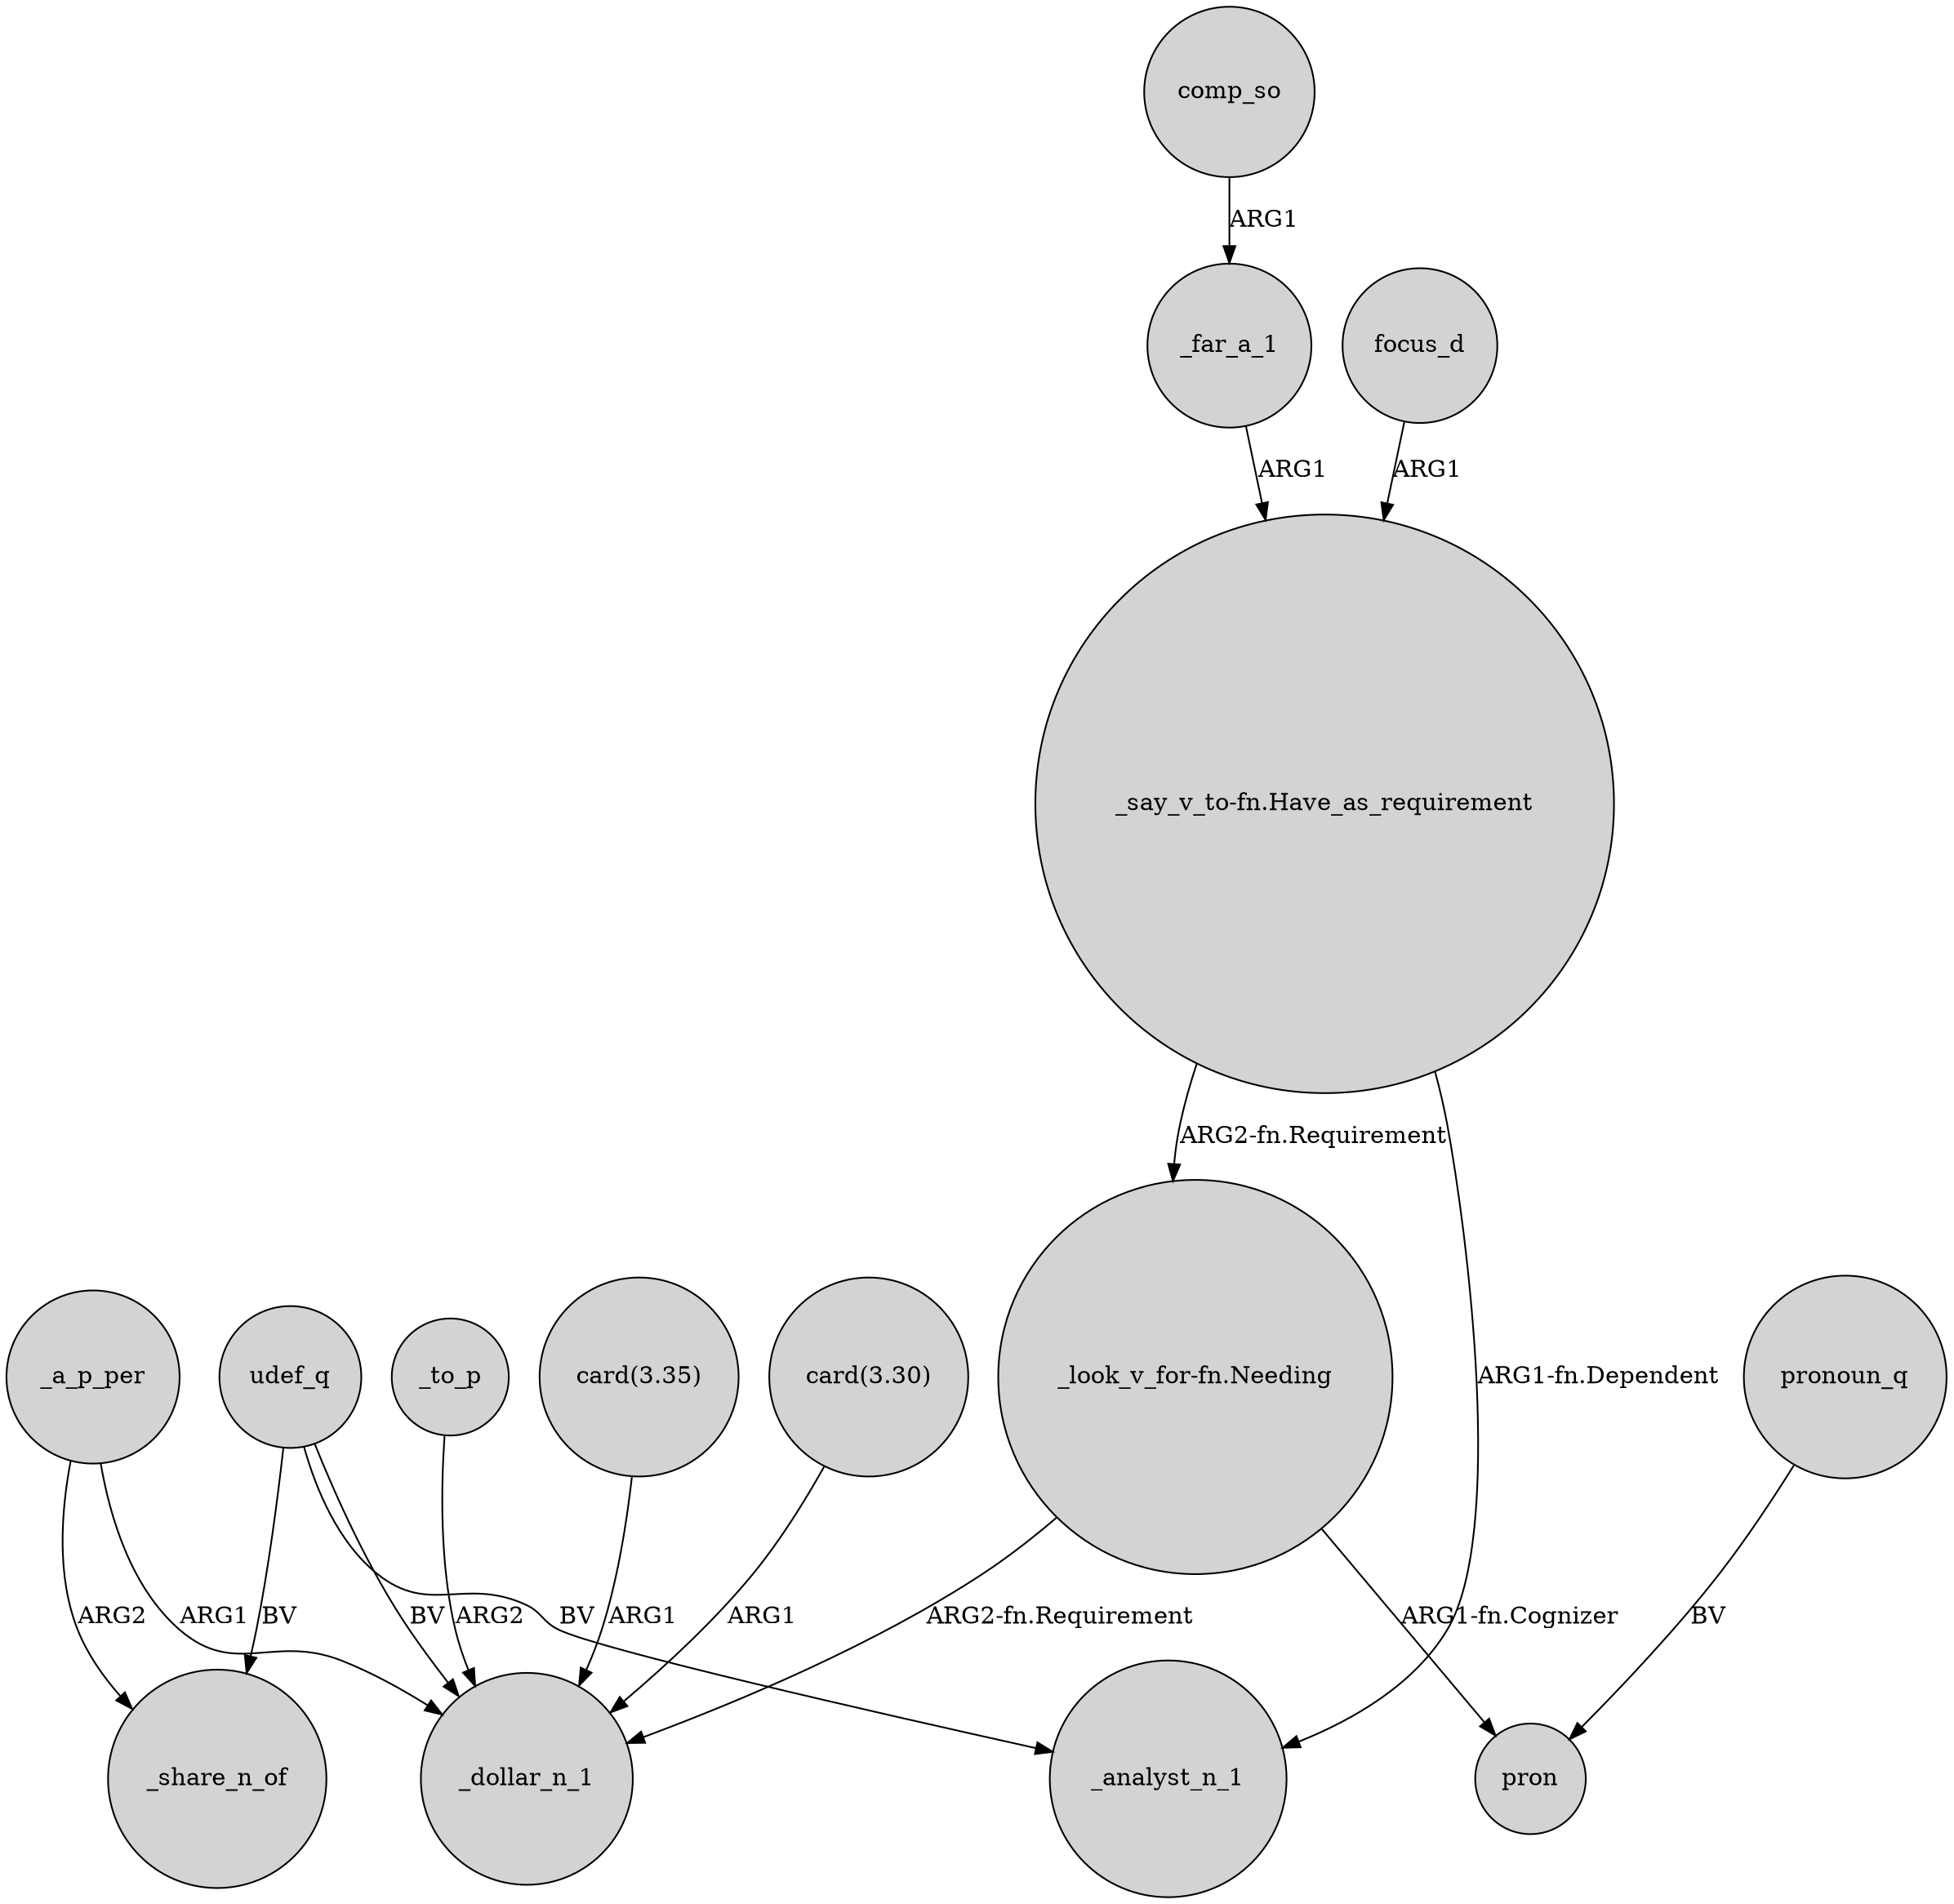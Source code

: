 digraph {
	node [shape=circle style=filled]
	_a_p_per -> _share_n_of [label=ARG2]
	_to_p -> _dollar_n_1 [label=ARG2]
	"card(3.35)" -> _dollar_n_1 [label=ARG1]
	udef_q -> _share_n_of [label=BV]
	"card(3.30)" -> _dollar_n_1 [label=ARG1]
	"_say_v_to-fn.Have_as_requirement" -> _analyst_n_1 [label="ARG1-fn.Dependent"]
	udef_q -> _dollar_n_1 [label=BV]
	udef_q -> _analyst_n_1 [label=BV]
	"_say_v_to-fn.Have_as_requirement" -> "_look_v_for-fn.Needing" [label="ARG2-fn.Requirement"]
	_far_a_1 -> "_say_v_to-fn.Have_as_requirement" [label=ARG1]
	pronoun_q -> pron [label=BV]
	comp_so -> _far_a_1 [label=ARG1]
	_a_p_per -> _dollar_n_1 [label=ARG1]
	focus_d -> "_say_v_to-fn.Have_as_requirement" [label=ARG1]
	"_look_v_for-fn.Needing" -> _dollar_n_1 [label="ARG2-fn.Requirement"]
	"_look_v_for-fn.Needing" -> pron [label="ARG1-fn.Cognizer"]
}
